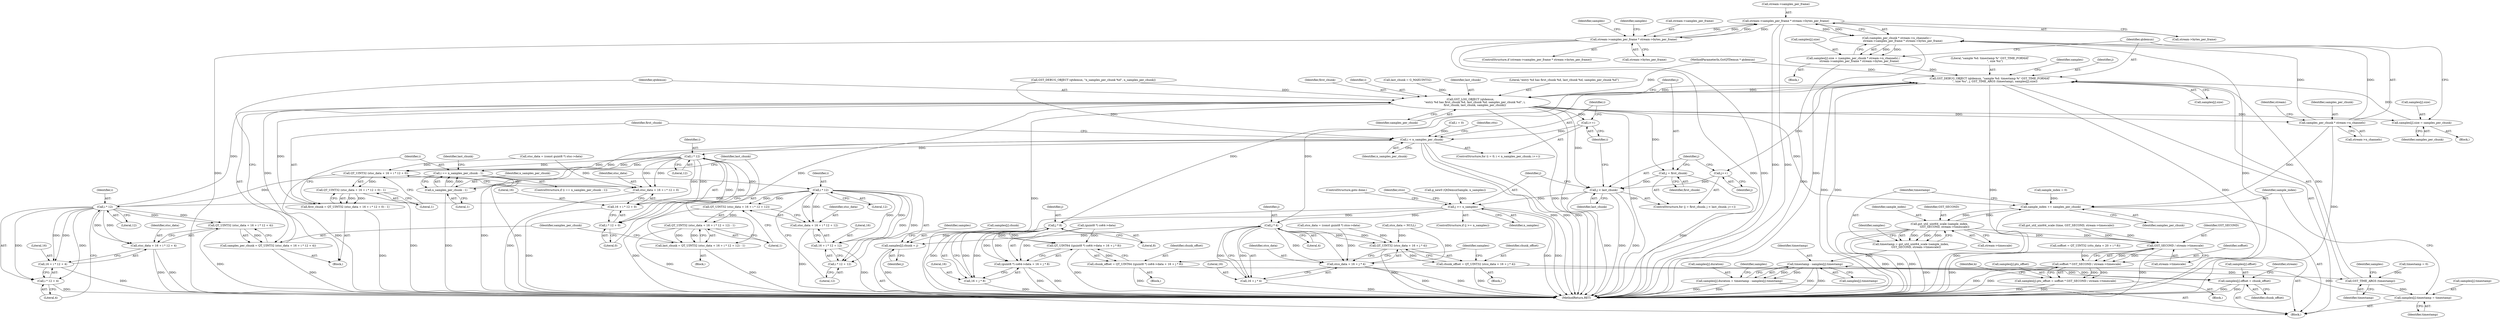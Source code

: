 digraph "0_gstreamer_bdc20b9baf13564d9a061343416395f8f9a92b53@pointer" {
"1000875" [label="(Call,stream->samples_per_frame * stream->bytes_per_frame)"];
"1000855" [label="(Call,stream->samples_per_frame * stream->bytes_per_frame)"];
"1000875" [label="(Call,stream->samples_per_frame * stream->bytes_per_frame)"];
"1000869" [label="(Call,(samples_per_chunk * stream->n_channels) /\n              stream->samples_per_frame * stream->bytes_per_frame)"];
"1000863" [label="(Call,samples[j].size = (samples_per_chunk * stream->n_channels) /\n              stream->samples_per_frame * stream->bytes_per_frame)"];
"1000891" [label="(Call,GST_DEBUG_OBJECT (qtdemux, \"sample %d: timestamp %\" GST_TIME_FORMAT\n            \", size %u\", j, GST_TIME_ARGS (timestamp), samples[j].size))"];
"1000788" [label="(Call,GST_LOG_OBJECT (qtdemux,\n          \"entry %d has first_chunk %d, last_chunk %d, samples_per_chunk %d\", i,\n          first_chunk, last_chunk, samples_per_chunk))"];
"1000730" [label="(Call,i++)"];
"1000727" [label="(Call,i < n_samples_per_chunk)"];
"1000745" [label="(Call,i * 12)"];
"1000739" [label="(Call,QT_UINT32 (stsc_data + 16 + i * 12 + 0))"];
"1000738" [label="(Call,QT_UINT32 (stsc_data + 16 + i * 12 + 0) - 1)"];
"1000736" [label="(Call,first_chunk = QT_UINT32 (stsc_data + 16 + i * 12 + 0) - 1)"];
"1000740" [label="(Call,stsc_data + 16 + i * 12 + 0)"];
"1000742" [label="(Call,16 + i * 12 + 0)"];
"1000744" [label="(Call,i * 12 + 0)"];
"1000751" [label="(Call,i == n_samples_per_chunk - 1)"];
"1000771" [label="(Call,i * 12)"];
"1000765" [label="(Call,QT_UINT32 (stsc_data + 16 + i * 12 + 12))"];
"1000764" [label="(Call,QT_UINT32 (stsc_data + 16 + i * 12 + 12) - 1)"];
"1000762" [label="(Call,last_chunk = QT_UINT32 (stsc_data + 16 + i * 12 + 12) - 1)"];
"1000766" [label="(Call,stsc_data + 16 + i * 12 + 12)"];
"1000768" [label="(Call,16 + i * 12 + 12)"];
"1000770" [label="(Call,i * 12 + 12)"];
"1000784" [label="(Call,i * 12)"];
"1000778" [label="(Call,QT_UINT32 (stsc_data + 16 + i * 12 + 4))"];
"1000776" [label="(Call,samples_per_chunk = QT_UINT32 (stsc_data + 16 + i * 12 + 4))"];
"1000779" [label="(Call,stsc_data + 16 + i * 12 + 4)"];
"1000781" [label="(Call,16 + i * 12 + 4)"];
"1000783" [label="(Call,i * 12 + 4)"];
"1000753" [label="(Call,n_samples_per_chunk - 1)"];
"1000796" [label="(Call,j = first_chunk)"];
"1000799" [label="(Call,j < last_chunk)"];
"1000807" [label="(Call,j >= n_samples)"];
"1000821" [label="(Call,j * 4)"];
"1000816" [label="(Call,QT_UINT32 (stco_data + 16 + j * 4))"];
"1000814" [label="(Call,chunk_offset = QT_UINT32 (stco_data + 16 + j * 4))"];
"1000847" [label="(Call,samples[j].offset = chunk_offset)"];
"1000817" [label="(Call,stco_data + 16 + j * 4)"];
"1000819" [label="(Call,16 + j * 4)"];
"1000840" [label="(Call,samples[j].chunk = j)"];
"1000837" [label="(Call,j * 8)"];
"1000828" [label="(Call,QT_UINT64 ((guint8 *) co64->data + 16 + j * 8))"];
"1000826" [label="(Call,chunk_offset = QT_UINT64 ((guint8 *) co64->data + 16 + j * 8))"];
"1000829" [label="(Call,(guint8 *) co64->data + 16 + j * 8)"];
"1000835" [label="(Call,16 + j * 8)"];
"1000870" [label="(Call,samples_per_chunk * stream->n_channels)"];
"1000909" [label="(Call,sample_index += samples_per_chunk)"];
"1000914" [label="(Call,gst_util_uint64_scale (sample_index,\n            GST_SECOND, stream->timescale))"];
"1000912" [label="(Call,timestamp = gst_util_uint64_scale (sample_index,\n            GST_SECOND, stream->timescale))"];
"1000926" [label="(Call,timestamp - samples[j].timestamp)"];
"1000895" [label="(Call,GST_TIME_ARGS (timestamp))"];
"1000902" [label="(Call,samples[j].timestamp = timestamp)"];
"1000920" [label="(Call,samples[j].duration = timestamp - samples[j].timestamp)"];
"1001025" [label="(Call,GST_SECOND / stream->timescale)"];
"1001023" [label="(Call,soffset * GST_SECOND / stream->timescale)"];
"1001017" [label="(Call,samples[j].pts_offset = soffset * GST_SECOND / stream->timescale)"];
"1000884" [label="(Call,samples[j].size = samples_per_chunk)"];
"1000802" [label="(Call,j++)"];
"1001017" [label="(Call,samples[j].pts_offset = soffset * GST_SECOND / stream->timescale)"];
"1000869" [label="(Call,(samples_per_chunk * stream->n_channels) /\n              stream->samples_per_frame * stream->bytes_per_frame)"];
"1000790" [label="(Literal,\"entry %d has first_chunk %d, last_chunk %d, samples_per_chunk %d\")"];
"1000780" [label="(Identifier,stsc_data)"];
"1000816" [label="(Call,QT_UINT32 (stco_data + 16 + j * 4))"];
"1000915" [label="(Identifier,sample_index)"];
"1000923" [label="(Identifier,samples)"];
"1000777" [label="(Identifier,samples_per_chunk)"];
"1000772" [label="(Identifier,i)"];
"1000830" [label="(Call,(guint8 *) co64->data)"];
"1000818" [label="(Identifier,stco_data)"];
"1000899" [label="(Identifier,samples)"];
"1000875" [label="(Call,stream->samples_per_frame * stream->bytes_per_frame)"];
"1000750" [label="(ControlStructure,if (i == n_samples_per_chunk - 1))"];
"1000717" [label="(Call,sample_index = 0)"];
"1000795" [label="(ControlStructure,for (j = first_chunk; j < last_chunk; j++))"];
"1001026" [label="(Identifier,GST_SECOND)"];
"1000854" [label="(ControlStructure,if (stream->samples_per_frame * stream->bytes_per_frame))"];
"1000699" [label="(Call,g_new0 (QtDemuxSample, n_samples))"];
"1000917" [label="(Call,stream->timescale)"];
"1000994" [label="(Call,soffset = QT_UINT32 (ctts_data + 20 + i * 8))"];
"1000887" [label="(Identifier,samples)"];
"1000810" [label="(ControlStructure,goto done;)"];
"1000804" [label="(Block,)"];
"1000903" [label="(Call,samples[j].timestamp)"];
"1000892" [label="(Identifier,qtdemux)"];
"1000853" [label="(Identifier,chunk_offset)"];
"1000801" [label="(Identifier,last_chunk)"];
"1000843" [label="(Identifier,samples)"];
"1000909" [label="(Call,sample_index += samples_per_chunk)"];
"1000876" [label="(Call,stream->samples_per_frame)"];
"1000789" [label="(Identifier,qtdemux)"];
"1000771" [label="(Call,i * 12)"];
"1000840" [label="(Call,samples[j].chunk = j)"];
"1000794" [label="(Identifier,samples_per_chunk)"];
"1000817" [label="(Call,stco_data + 16 + j * 4)"];
"1000118" [label="(MethodParameterIn,GstQTDemux * qtdemux)"];
"1000806" [label="(ControlStructure,if (j >= n_samples))"];
"1000847" [label="(Call,samples[j].offset = chunk_offset)"];
"1000820" [label="(Literal,16)"];
"1001018" [label="(Call,samples[j].pts_offset)"];
"1000755" [label="(Literal,1)"];
"1000736" [label="(Call,first_chunk = QT_UINT32 (stsc_data + 16 + i * 12 + 0) - 1)"];
"1000723" [label="(ControlStructure,for (i = 0; i < n_samples_per_chunk; i++))"];
"1000732" [label="(Block,)"];
"1000814" [label="(Call,chunk_offset = QT_UINT32 (stco_data + 16 + j * 4))"];
"1000895" [label="(Call,GST_TIME_ARGS (timestamp))"];
"1000913" [label="(Identifier,timestamp)"];
"1000863" [label="(Call,samples[j].size = (samples_per_chunk * stream->n_channels) /\n              stream->samples_per_frame * stream->bytes_per_frame)"];
"1000793" [label="(Identifier,last_chunk)"];
"1000897" [label="(Call,samples[j].size)"];
"1000782" [label="(Literal,16)"];
"1000784" [label="(Call,i * 12)"];
"1000835" [label="(Call,16 + j * 8)"];
"1000761" [label="(Block,)"];
"1000902" [label="(Call,samples[j].timestamp = timestamp)"];
"1000742" [label="(Call,16 + i * 12 + 0)"];
"1000862" [label="(Block,)"];
"1000916" [label="(Identifier,GST_SECOND)"];
"1000767" [label="(Identifier,stsc_data)"];
"1000731" [label="(Identifier,i)"];
"1000769" [label="(Literal,16)"];
"1000752" [label="(Identifier,i)"];
"1000746" [label="(Identifier,i)"];
"1000826" [label="(Call,chunk_offset = QT_UINT64 ((guint8 *) co64->data + 16 + j * 8))"];
"1000770" [label="(Call,i * 12 + 12)"];
"1000797" [label="(Identifier,j)"];
"1001024" [label="(Identifier,soffset)"];
"1000743" [label="(Literal,16)"];
"1000905" [label="(Identifier,samples)"];
"1000846" [label="(Identifier,j)"];
"1000890" [label="(Identifier,samples_per_chunk)"];
"1000921" [label="(Call,samples[j].duration)"];
"1000762" [label="(Call,last_chunk = QT_UINT32 (stsc_data + 16 + i * 12 + 12) - 1)"];
"1000739" [label="(Call,QT_UINT32 (stsc_data + 16 + i * 12 + 0))"];
"1000912" [label="(Call,timestamp = gst_util_uint64_scale (sample_index,\n            GST_SECOND, stream->timescale))"];
"1000872" [label="(Call,stream->n_channels)"];
"1000792" [label="(Identifier,first_chunk)"];
"1000812" [label="(Identifier,stco)"];
"1001025" [label="(Call,GST_SECOND / stream->timescale)"];
"1000841" [label="(Call,samples[j].chunk)"];
"1000773" [label="(Literal,12)"];
"1000774" [label="(Literal,12)"];
"1000753" [label="(Call,n_samples_per_chunk - 1)"];
"1000850" [label="(Identifier,samples)"];
"1000786" [label="(Literal,12)"];
"1000800" [label="(Identifier,j)"];
"1000825" [label="(Block,)"];
"1000727" [label="(Call,i < n_samples_per_chunk)"];
"1000741" [label="(Identifier,stsc_data)"];
"1000798" [label="(Identifier,first_chunk)"];
"1000808" [label="(Identifier,j)"];
"1000827" [label="(Identifier,chunk_offset)"];
"1001044" [label="(MethodReturn,RET)"];
"1000891" [label="(Call,GST_DEBUG_OBJECT (qtdemux, \"sample %d: timestamp %\" GST_TIME_FORMAT\n            \", size %u\", j, GST_TIME_ARGS (timestamp), samples[j].size))"];
"1000828" [label="(Call,QT_UINT64 ((guint8 *) co64->data + 16 + j * 8))"];
"1000942" [label="(Identifier,ctts)"];
"1000188" [label="(Call,stco_data = (const guint8 *) stco->data)"];
"1000713" [label="(Call,GST_DEBUG_OBJECT (qtdemux, \"n_samples_per_chunk %d\", n_samples_per_chunk))"];
"1000926" [label="(Call,timestamp - samples[j].timestamp)"];
"1000737" [label="(Identifier,first_chunk)"];
"1000729" [label="(Identifier,n_samples_per_chunk)"];
"1000783" [label="(Call,i * 12 + 4)"];
"1000567" [label="(Call,gst_util_uint64_scale (time, GST_SECOND, stream->timescale))"];
"1000738" [label="(Call,QT_UINT32 (stsc_data + 16 + i * 12 + 0) - 1)"];
"1000819" [label="(Call,16 + j * 4)"];
"1000822" [label="(Identifier,j)"];
"1000807" [label="(Call,j >= n_samples)"];
"1000927" [label="(Identifier,timestamp)"];
"1000778" [label="(Call,QT_UINT32 (stsc_data + 16 + i * 12 + 4))"];
"1000855" [label="(Call,stream->samples_per_frame * stream->bytes_per_frame)"];
"1000871" [label="(Identifier,samples_per_chunk)"];
"1000775" [label="(Literal,1)"];
"1000866" [label="(Identifier,samples)"];
"1000896" [label="(Identifier,timestamp)"];
"1000153" [label="(Call,stsc_data = (const guint8 *) stsc->data)"];
"1000758" [label="(Identifier,last_chunk)"];
"1000796" [label="(Call,j = first_chunk)"];
"1000728" [label="(Identifier,i)"];
"1000823" [label="(Literal,4)"];
"1000791" [label="(Identifier,i)"];
"1000799" [label="(Call,j < last_chunk)"];
"1000757" [label="(Call,last_chunk = G_MAXUINT32)"];
"1000914" [label="(Call,gst_util_uint64_scale (sample_index,\n            GST_SECOND, stream->timescale))"];
"1000766" [label="(Call,stsc_data + 16 + i * 12 + 12)"];
"1000920" [label="(Call,samples[j].duration = timestamp - samples[j].timestamp)"];
"1000936" [label="(Identifier,samples)"];
"1000877" [label="(Identifier,stream)"];
"1000883" [label="(Block,)"];
"1000864" [label="(Call,samples[j].size)"];
"1000839" [label="(Literal,8)"];
"1000197" [label="(Call,stco_data = NULL)"];
"1000768" [label="(Call,16 + i * 12 + 12)"];
"1000779" [label="(Call,stsc_data + 16 + i * 12 + 4)"];
"1000809" [label="(Identifier,n_samples)"];
"1000765" [label="(Call,QT_UINT32 (stsc_data + 16 + i * 12 + 12))"];
"1000781" [label="(Call,16 + i * 12 + 4)"];
"1000911" [label="(Identifier,samples_per_chunk)"];
"1000821" [label="(Call,j * 4)"];
"1000749" [label="(Literal,1)"];
"1000745" [label="(Call,i * 12)"];
"1000894" [label="(Identifier,j)"];
"1000785" [label="(Identifier,i)"];
"1000720" [label="(Call,timestamp = 0)"];
"1000870" [label="(Call,samples_per_chunk * stream->n_channels)"];
"1000730" [label="(Call,i++)"];
"1000856" [label="(Call,stream->samples_per_frame)"];
"1000813" [label="(Block,)"];
"1000803" [label="(Identifier,j)"];
"1000754" [label="(Identifier,n_samples_per_chunk)"];
"1000848" [label="(Call,samples[j].offset)"];
"1000724" [label="(Call,i = 0)"];
"1000747" [label="(Literal,12)"];
"1000751" [label="(Call,i == n_samples_per_chunk - 1)"];
"1000836" [label="(Literal,16)"];
"1000884" [label="(Call,samples[j].size = samples_per_chunk)"];
"1000776" [label="(Call,samples_per_chunk = QT_UINT32 (stsc_data + 16 + i * 12 + 4))"];
"1000859" [label="(Call,stream->bytes_per_frame)"];
"1000893" [label="(Literal,\"sample %d: timestamp %\" GST_TIME_FORMAT\n            \", size %u\")"];
"1000838" [label="(Identifier,j)"];
"1001013" [label="(Identifier,k)"];
"1000908" [label="(Identifier,timestamp)"];
"1000802" [label="(Call,j++)"];
"1000879" [label="(Call,stream->bytes_per_frame)"];
"1000788" [label="(Call,GST_LOG_OBJECT (qtdemux,\n          \"entry %d has first_chunk %d, last_chunk %d, samples_per_chunk %d\", i,\n          first_chunk, last_chunk, samples_per_chunk))"];
"1000815" [label="(Identifier,chunk_offset)"];
"1000857" [label="(Identifier,stream)"];
"1000763" [label="(Identifier,last_chunk)"];
"1000910" [label="(Identifier,sample_index)"];
"1001023" [label="(Call,soffset * GST_SECOND / stream->timescale)"];
"1000787" [label="(Literal,4)"];
"1000928" [label="(Call,samples[j].timestamp)"];
"1000748" [label="(Literal,0)"];
"1000885" [label="(Call,samples[j].size)"];
"1000829" [label="(Call,(guint8 *) co64->data + 16 + j * 8)"];
"1001027" [label="(Call,stream->timescale)"];
"1001016" [label="(Block,)"];
"1000837" [label="(Call,j * 8)"];
"1000744" [label="(Call,i * 12 + 0)"];
"1000764" [label="(Call,QT_UINT32 (stsc_data + 16 + i * 12 + 12) - 1)"];
"1000740" [label="(Call,stsc_data + 16 + i * 12 + 0)"];
"1000875" -> "1000869"  [label="AST: "];
"1000875" -> "1000879"  [label="CFG: "];
"1000876" -> "1000875"  [label="AST: "];
"1000879" -> "1000875"  [label="AST: "];
"1000869" -> "1000875"  [label="CFG: "];
"1000875" -> "1001044"  [label="DDG: "];
"1000875" -> "1001044"  [label="DDG: "];
"1000875" -> "1000855"  [label="DDG: "];
"1000875" -> "1000855"  [label="DDG: "];
"1000875" -> "1000869"  [label="DDG: "];
"1000875" -> "1000869"  [label="DDG: "];
"1000855" -> "1000875"  [label="DDG: "];
"1000855" -> "1000875"  [label="DDG: "];
"1000855" -> "1000854"  [label="AST: "];
"1000855" -> "1000859"  [label="CFG: "];
"1000856" -> "1000855"  [label="AST: "];
"1000859" -> "1000855"  [label="AST: "];
"1000866" -> "1000855"  [label="CFG: "];
"1000887" -> "1000855"  [label="CFG: "];
"1000855" -> "1001044"  [label="DDG: "];
"1000855" -> "1001044"  [label="DDG: "];
"1000855" -> "1001044"  [label="DDG: "];
"1000869" -> "1000863"  [label="AST: "];
"1000870" -> "1000869"  [label="AST: "];
"1000863" -> "1000869"  [label="CFG: "];
"1000869" -> "1001044"  [label="DDG: "];
"1000869" -> "1001044"  [label="DDG: "];
"1000869" -> "1000863"  [label="DDG: "];
"1000869" -> "1000863"  [label="DDG: "];
"1000870" -> "1000869"  [label="DDG: "];
"1000870" -> "1000869"  [label="DDG: "];
"1000863" -> "1000862"  [label="AST: "];
"1000864" -> "1000863"  [label="AST: "];
"1000892" -> "1000863"  [label="CFG: "];
"1000863" -> "1001044"  [label="DDG: "];
"1000863" -> "1000891"  [label="DDG: "];
"1000891" -> "1000804"  [label="AST: "];
"1000891" -> "1000897"  [label="CFG: "];
"1000892" -> "1000891"  [label="AST: "];
"1000893" -> "1000891"  [label="AST: "];
"1000894" -> "1000891"  [label="AST: "];
"1000895" -> "1000891"  [label="AST: "];
"1000897" -> "1000891"  [label="AST: "];
"1000905" -> "1000891"  [label="CFG: "];
"1000891" -> "1001044"  [label="DDG: "];
"1000891" -> "1001044"  [label="DDG: "];
"1000891" -> "1001044"  [label="DDG: "];
"1000891" -> "1001044"  [label="DDG: "];
"1000891" -> "1000788"  [label="DDG: "];
"1000891" -> "1000802"  [label="DDG: "];
"1000788" -> "1000891"  [label="DDG: "];
"1000118" -> "1000891"  [label="DDG: "];
"1000837" -> "1000891"  [label="DDG: "];
"1000821" -> "1000891"  [label="DDG: "];
"1000895" -> "1000891"  [label="DDG: "];
"1000884" -> "1000891"  [label="DDG: "];
"1000788" -> "1000732"  [label="AST: "];
"1000788" -> "1000794"  [label="CFG: "];
"1000789" -> "1000788"  [label="AST: "];
"1000790" -> "1000788"  [label="AST: "];
"1000791" -> "1000788"  [label="AST: "];
"1000792" -> "1000788"  [label="AST: "];
"1000793" -> "1000788"  [label="AST: "];
"1000794" -> "1000788"  [label="AST: "];
"1000797" -> "1000788"  [label="CFG: "];
"1000788" -> "1001044"  [label="DDG: "];
"1000788" -> "1001044"  [label="DDG: "];
"1000788" -> "1001044"  [label="DDG: "];
"1000788" -> "1001044"  [label="DDG: "];
"1000788" -> "1000730"  [label="DDG: "];
"1000713" -> "1000788"  [label="DDG: "];
"1000118" -> "1000788"  [label="DDG: "];
"1000784" -> "1000788"  [label="DDG: "];
"1000736" -> "1000788"  [label="DDG: "];
"1000757" -> "1000788"  [label="DDG: "];
"1000762" -> "1000788"  [label="DDG: "];
"1000776" -> "1000788"  [label="DDG: "];
"1000788" -> "1000796"  [label="DDG: "];
"1000788" -> "1000799"  [label="DDG: "];
"1000788" -> "1000870"  [label="DDG: "];
"1000788" -> "1000884"  [label="DDG: "];
"1000788" -> "1000909"  [label="DDG: "];
"1000730" -> "1000723"  [label="AST: "];
"1000730" -> "1000731"  [label="CFG: "];
"1000731" -> "1000730"  [label="AST: "];
"1000728" -> "1000730"  [label="CFG: "];
"1000730" -> "1000727"  [label="DDG: "];
"1000727" -> "1000723"  [label="AST: "];
"1000727" -> "1000729"  [label="CFG: "];
"1000728" -> "1000727"  [label="AST: "];
"1000729" -> "1000727"  [label="AST: "];
"1000737" -> "1000727"  [label="CFG: "];
"1000942" -> "1000727"  [label="CFG: "];
"1000727" -> "1001044"  [label="DDG: "];
"1000727" -> "1001044"  [label="DDG: "];
"1000727" -> "1001044"  [label="DDG: "];
"1000724" -> "1000727"  [label="DDG: "];
"1000753" -> "1000727"  [label="DDG: "];
"1000713" -> "1000727"  [label="DDG: "];
"1000727" -> "1000745"  [label="DDG: "];
"1000727" -> "1000753"  [label="DDG: "];
"1000745" -> "1000744"  [label="AST: "];
"1000745" -> "1000747"  [label="CFG: "];
"1000746" -> "1000745"  [label="AST: "];
"1000747" -> "1000745"  [label="AST: "];
"1000748" -> "1000745"  [label="CFG: "];
"1000745" -> "1000739"  [label="DDG: "];
"1000745" -> "1000739"  [label="DDG: "];
"1000745" -> "1000740"  [label="DDG: "];
"1000745" -> "1000740"  [label="DDG: "];
"1000745" -> "1000742"  [label="DDG: "];
"1000745" -> "1000742"  [label="DDG: "];
"1000745" -> "1000744"  [label="DDG: "];
"1000745" -> "1000744"  [label="DDG: "];
"1000745" -> "1000751"  [label="DDG: "];
"1000739" -> "1000738"  [label="AST: "];
"1000739" -> "1000740"  [label="CFG: "];
"1000740" -> "1000739"  [label="AST: "];
"1000749" -> "1000739"  [label="CFG: "];
"1000739" -> "1001044"  [label="DDG: "];
"1000739" -> "1000738"  [label="DDG: "];
"1000153" -> "1000739"  [label="DDG: "];
"1000738" -> "1000736"  [label="AST: "];
"1000738" -> "1000749"  [label="CFG: "];
"1000749" -> "1000738"  [label="AST: "];
"1000736" -> "1000738"  [label="CFG: "];
"1000738" -> "1001044"  [label="DDG: "];
"1000738" -> "1000736"  [label="DDG: "];
"1000738" -> "1000736"  [label="DDG: "];
"1000736" -> "1000732"  [label="AST: "];
"1000737" -> "1000736"  [label="AST: "];
"1000752" -> "1000736"  [label="CFG: "];
"1000736" -> "1001044"  [label="DDG: "];
"1000740" -> "1000742"  [label="CFG: "];
"1000741" -> "1000740"  [label="AST: "];
"1000742" -> "1000740"  [label="AST: "];
"1000740" -> "1001044"  [label="DDG: "];
"1000153" -> "1000740"  [label="DDG: "];
"1000742" -> "1000744"  [label="CFG: "];
"1000743" -> "1000742"  [label="AST: "];
"1000744" -> "1000742"  [label="AST: "];
"1000742" -> "1001044"  [label="DDG: "];
"1000744" -> "1000748"  [label="CFG: "];
"1000748" -> "1000744"  [label="AST: "];
"1000751" -> "1000750"  [label="AST: "];
"1000751" -> "1000753"  [label="CFG: "];
"1000752" -> "1000751"  [label="AST: "];
"1000753" -> "1000751"  [label="AST: "];
"1000758" -> "1000751"  [label="CFG: "];
"1000763" -> "1000751"  [label="CFG: "];
"1000751" -> "1001044"  [label="DDG: "];
"1000751" -> "1001044"  [label="DDG: "];
"1000753" -> "1000751"  [label="DDG: "];
"1000753" -> "1000751"  [label="DDG: "];
"1000751" -> "1000771"  [label="DDG: "];
"1000751" -> "1000784"  [label="DDG: "];
"1000771" -> "1000770"  [label="AST: "];
"1000771" -> "1000773"  [label="CFG: "];
"1000772" -> "1000771"  [label="AST: "];
"1000773" -> "1000771"  [label="AST: "];
"1000774" -> "1000771"  [label="CFG: "];
"1000771" -> "1000765"  [label="DDG: "];
"1000771" -> "1000765"  [label="DDG: "];
"1000771" -> "1000766"  [label="DDG: "];
"1000771" -> "1000766"  [label="DDG: "];
"1000771" -> "1000768"  [label="DDG: "];
"1000771" -> "1000768"  [label="DDG: "];
"1000771" -> "1000770"  [label="DDG: "];
"1000771" -> "1000770"  [label="DDG: "];
"1000771" -> "1000784"  [label="DDG: "];
"1000765" -> "1000764"  [label="AST: "];
"1000765" -> "1000766"  [label="CFG: "];
"1000766" -> "1000765"  [label="AST: "];
"1000775" -> "1000765"  [label="CFG: "];
"1000765" -> "1001044"  [label="DDG: "];
"1000765" -> "1000764"  [label="DDG: "];
"1000764" -> "1000762"  [label="AST: "];
"1000764" -> "1000775"  [label="CFG: "];
"1000775" -> "1000764"  [label="AST: "];
"1000762" -> "1000764"  [label="CFG: "];
"1000764" -> "1001044"  [label="DDG: "];
"1000764" -> "1000762"  [label="DDG: "];
"1000764" -> "1000762"  [label="DDG: "];
"1000762" -> "1000761"  [label="AST: "];
"1000763" -> "1000762"  [label="AST: "];
"1000777" -> "1000762"  [label="CFG: "];
"1000762" -> "1001044"  [label="DDG: "];
"1000766" -> "1000768"  [label="CFG: "];
"1000767" -> "1000766"  [label="AST: "];
"1000768" -> "1000766"  [label="AST: "];
"1000766" -> "1001044"  [label="DDG: "];
"1000768" -> "1000770"  [label="CFG: "];
"1000769" -> "1000768"  [label="AST: "];
"1000770" -> "1000768"  [label="AST: "];
"1000768" -> "1001044"  [label="DDG: "];
"1000770" -> "1000774"  [label="CFG: "];
"1000774" -> "1000770"  [label="AST: "];
"1000784" -> "1000783"  [label="AST: "];
"1000784" -> "1000786"  [label="CFG: "];
"1000785" -> "1000784"  [label="AST: "];
"1000786" -> "1000784"  [label="AST: "];
"1000787" -> "1000784"  [label="CFG: "];
"1000784" -> "1000778"  [label="DDG: "];
"1000784" -> "1000778"  [label="DDG: "];
"1000784" -> "1000779"  [label="DDG: "];
"1000784" -> "1000779"  [label="DDG: "];
"1000784" -> "1000781"  [label="DDG: "];
"1000784" -> "1000781"  [label="DDG: "];
"1000784" -> "1000783"  [label="DDG: "];
"1000784" -> "1000783"  [label="DDG: "];
"1000778" -> "1000776"  [label="AST: "];
"1000778" -> "1000779"  [label="CFG: "];
"1000779" -> "1000778"  [label="AST: "];
"1000776" -> "1000778"  [label="CFG: "];
"1000778" -> "1001044"  [label="DDG: "];
"1000778" -> "1000776"  [label="DDG: "];
"1000776" -> "1000732"  [label="AST: "];
"1000777" -> "1000776"  [label="AST: "];
"1000789" -> "1000776"  [label="CFG: "];
"1000776" -> "1001044"  [label="DDG: "];
"1000779" -> "1000781"  [label="CFG: "];
"1000780" -> "1000779"  [label="AST: "];
"1000781" -> "1000779"  [label="AST: "];
"1000779" -> "1001044"  [label="DDG: "];
"1000779" -> "1001044"  [label="DDG: "];
"1000781" -> "1000783"  [label="CFG: "];
"1000782" -> "1000781"  [label="AST: "];
"1000783" -> "1000781"  [label="AST: "];
"1000781" -> "1001044"  [label="DDG: "];
"1000783" -> "1000787"  [label="CFG: "];
"1000787" -> "1000783"  [label="AST: "];
"1000783" -> "1001044"  [label="DDG: "];
"1000753" -> "1000755"  [label="CFG: "];
"1000754" -> "1000753"  [label="AST: "];
"1000755" -> "1000753"  [label="AST: "];
"1000753" -> "1001044"  [label="DDG: "];
"1000796" -> "1000795"  [label="AST: "];
"1000796" -> "1000798"  [label="CFG: "];
"1000797" -> "1000796"  [label="AST: "];
"1000798" -> "1000796"  [label="AST: "];
"1000800" -> "1000796"  [label="CFG: "];
"1000796" -> "1001044"  [label="DDG: "];
"1000796" -> "1000799"  [label="DDG: "];
"1000799" -> "1000795"  [label="AST: "];
"1000799" -> "1000801"  [label="CFG: "];
"1000800" -> "1000799"  [label="AST: "];
"1000801" -> "1000799"  [label="AST: "];
"1000808" -> "1000799"  [label="CFG: "];
"1000731" -> "1000799"  [label="CFG: "];
"1000799" -> "1001044"  [label="DDG: "];
"1000799" -> "1001044"  [label="DDG: "];
"1000799" -> "1001044"  [label="DDG: "];
"1000802" -> "1000799"  [label="DDG: "];
"1000799" -> "1000807"  [label="DDG: "];
"1000807" -> "1000806"  [label="AST: "];
"1000807" -> "1000809"  [label="CFG: "];
"1000808" -> "1000807"  [label="AST: "];
"1000809" -> "1000807"  [label="AST: "];
"1000810" -> "1000807"  [label="CFG: "];
"1000812" -> "1000807"  [label="CFG: "];
"1000807" -> "1001044"  [label="DDG: "];
"1000807" -> "1001044"  [label="DDG: "];
"1000807" -> "1001044"  [label="DDG: "];
"1000699" -> "1000807"  [label="DDG: "];
"1000807" -> "1000821"  [label="DDG: "];
"1000807" -> "1000837"  [label="DDG: "];
"1000821" -> "1000819"  [label="AST: "];
"1000821" -> "1000823"  [label="CFG: "];
"1000822" -> "1000821"  [label="AST: "];
"1000823" -> "1000821"  [label="AST: "];
"1000819" -> "1000821"  [label="CFG: "];
"1000821" -> "1000816"  [label="DDG: "];
"1000821" -> "1000816"  [label="DDG: "];
"1000821" -> "1000817"  [label="DDG: "];
"1000821" -> "1000817"  [label="DDG: "];
"1000821" -> "1000819"  [label="DDG: "];
"1000821" -> "1000819"  [label="DDG: "];
"1000821" -> "1000840"  [label="DDG: "];
"1000816" -> "1000814"  [label="AST: "];
"1000816" -> "1000817"  [label="CFG: "];
"1000817" -> "1000816"  [label="AST: "];
"1000814" -> "1000816"  [label="CFG: "];
"1000816" -> "1001044"  [label="DDG: "];
"1000816" -> "1000814"  [label="DDG: "];
"1000188" -> "1000816"  [label="DDG: "];
"1000197" -> "1000816"  [label="DDG: "];
"1000814" -> "1000813"  [label="AST: "];
"1000815" -> "1000814"  [label="AST: "];
"1000843" -> "1000814"  [label="CFG: "];
"1000814" -> "1001044"  [label="DDG: "];
"1000814" -> "1000847"  [label="DDG: "];
"1000847" -> "1000804"  [label="AST: "];
"1000847" -> "1000853"  [label="CFG: "];
"1000848" -> "1000847"  [label="AST: "];
"1000853" -> "1000847"  [label="AST: "];
"1000857" -> "1000847"  [label="CFG: "];
"1000847" -> "1001044"  [label="DDG: "];
"1000847" -> "1001044"  [label="DDG: "];
"1000826" -> "1000847"  [label="DDG: "];
"1000817" -> "1000819"  [label="CFG: "];
"1000818" -> "1000817"  [label="AST: "];
"1000819" -> "1000817"  [label="AST: "];
"1000817" -> "1001044"  [label="DDG: "];
"1000817" -> "1001044"  [label="DDG: "];
"1000188" -> "1000817"  [label="DDG: "];
"1000197" -> "1000817"  [label="DDG: "];
"1000820" -> "1000819"  [label="AST: "];
"1000819" -> "1001044"  [label="DDG: "];
"1000840" -> "1000804"  [label="AST: "];
"1000840" -> "1000846"  [label="CFG: "];
"1000841" -> "1000840"  [label="AST: "];
"1000846" -> "1000840"  [label="AST: "];
"1000850" -> "1000840"  [label="CFG: "];
"1000840" -> "1001044"  [label="DDG: "];
"1000837" -> "1000840"  [label="DDG: "];
"1000837" -> "1000835"  [label="AST: "];
"1000837" -> "1000839"  [label="CFG: "];
"1000838" -> "1000837"  [label="AST: "];
"1000839" -> "1000837"  [label="AST: "];
"1000835" -> "1000837"  [label="CFG: "];
"1000837" -> "1000828"  [label="DDG: "];
"1000837" -> "1000828"  [label="DDG: "];
"1000837" -> "1000829"  [label="DDG: "];
"1000837" -> "1000829"  [label="DDG: "];
"1000837" -> "1000835"  [label="DDG: "];
"1000837" -> "1000835"  [label="DDG: "];
"1000828" -> "1000826"  [label="AST: "];
"1000828" -> "1000829"  [label="CFG: "];
"1000829" -> "1000828"  [label="AST: "];
"1000826" -> "1000828"  [label="CFG: "];
"1000828" -> "1001044"  [label="DDG: "];
"1000828" -> "1000826"  [label="DDG: "];
"1000830" -> "1000828"  [label="DDG: "];
"1000826" -> "1000825"  [label="AST: "];
"1000827" -> "1000826"  [label="AST: "];
"1000843" -> "1000826"  [label="CFG: "];
"1000826" -> "1001044"  [label="DDG: "];
"1000829" -> "1000835"  [label="CFG: "];
"1000830" -> "1000829"  [label="AST: "];
"1000835" -> "1000829"  [label="AST: "];
"1000829" -> "1001044"  [label="DDG: "];
"1000829" -> "1001044"  [label="DDG: "];
"1000830" -> "1000829"  [label="DDG: "];
"1000836" -> "1000835"  [label="AST: "];
"1000835" -> "1001044"  [label="DDG: "];
"1000870" -> "1000872"  [label="CFG: "];
"1000871" -> "1000870"  [label="AST: "];
"1000872" -> "1000870"  [label="AST: "];
"1000877" -> "1000870"  [label="CFG: "];
"1000870" -> "1001044"  [label="DDG: "];
"1000870" -> "1000909"  [label="DDG: "];
"1000909" -> "1000804"  [label="AST: "];
"1000909" -> "1000911"  [label="CFG: "];
"1000910" -> "1000909"  [label="AST: "];
"1000911" -> "1000909"  [label="AST: "];
"1000913" -> "1000909"  [label="CFG: "];
"1000909" -> "1001044"  [label="DDG: "];
"1000717" -> "1000909"  [label="DDG: "];
"1000914" -> "1000909"  [label="DDG: "];
"1000909" -> "1000914"  [label="DDG: "];
"1000914" -> "1000912"  [label="AST: "];
"1000914" -> "1000917"  [label="CFG: "];
"1000915" -> "1000914"  [label="AST: "];
"1000916" -> "1000914"  [label="AST: "];
"1000917" -> "1000914"  [label="AST: "];
"1000912" -> "1000914"  [label="CFG: "];
"1000914" -> "1001044"  [label="DDG: "];
"1000914" -> "1001044"  [label="DDG: "];
"1000914" -> "1001044"  [label="DDG: "];
"1000914" -> "1000912"  [label="DDG: "];
"1000914" -> "1000912"  [label="DDG: "];
"1000914" -> "1000912"  [label="DDG: "];
"1000914" -> "1001025"  [label="DDG: "];
"1000914" -> "1001025"  [label="DDG: "];
"1000912" -> "1000804"  [label="AST: "];
"1000913" -> "1000912"  [label="AST: "];
"1000923" -> "1000912"  [label="CFG: "];
"1000912" -> "1001044"  [label="DDG: "];
"1000912" -> "1000926"  [label="DDG: "];
"1000926" -> "1000920"  [label="AST: "];
"1000926" -> "1000928"  [label="CFG: "];
"1000927" -> "1000926"  [label="AST: "];
"1000928" -> "1000926"  [label="AST: "];
"1000920" -> "1000926"  [label="CFG: "];
"1000926" -> "1001044"  [label="DDG: "];
"1000926" -> "1001044"  [label="DDG: "];
"1000926" -> "1000895"  [label="DDG: "];
"1000926" -> "1000920"  [label="DDG: "];
"1000926" -> "1000920"  [label="DDG: "];
"1000902" -> "1000926"  [label="DDG: "];
"1000895" -> "1000896"  [label="CFG: "];
"1000896" -> "1000895"  [label="AST: "];
"1000899" -> "1000895"  [label="CFG: "];
"1000720" -> "1000895"  [label="DDG: "];
"1000895" -> "1000902"  [label="DDG: "];
"1000902" -> "1000804"  [label="AST: "];
"1000902" -> "1000908"  [label="CFG: "];
"1000903" -> "1000902"  [label="AST: "];
"1000908" -> "1000902"  [label="AST: "];
"1000910" -> "1000902"  [label="CFG: "];
"1000920" -> "1000804"  [label="AST: "];
"1000921" -> "1000920"  [label="AST: "];
"1000936" -> "1000920"  [label="CFG: "];
"1000920" -> "1001044"  [label="DDG: "];
"1000920" -> "1001044"  [label="DDG: "];
"1001025" -> "1001023"  [label="AST: "];
"1001025" -> "1001027"  [label="CFG: "];
"1001026" -> "1001025"  [label="AST: "];
"1001027" -> "1001025"  [label="AST: "];
"1001023" -> "1001025"  [label="CFG: "];
"1001025" -> "1001044"  [label="DDG: "];
"1001025" -> "1001044"  [label="DDG: "];
"1001025" -> "1001023"  [label="DDG: "];
"1001025" -> "1001023"  [label="DDG: "];
"1000567" -> "1001025"  [label="DDG: "];
"1000567" -> "1001025"  [label="DDG: "];
"1001023" -> "1001017"  [label="AST: "];
"1001024" -> "1001023"  [label="AST: "];
"1001017" -> "1001023"  [label="CFG: "];
"1001023" -> "1001044"  [label="DDG: "];
"1001023" -> "1001044"  [label="DDG: "];
"1001023" -> "1001017"  [label="DDG: "];
"1001023" -> "1001017"  [label="DDG: "];
"1000994" -> "1001023"  [label="DDG: "];
"1001017" -> "1001016"  [label="AST: "];
"1001018" -> "1001017"  [label="AST: "];
"1001013" -> "1001017"  [label="CFG: "];
"1001017" -> "1001044"  [label="DDG: "];
"1001017" -> "1001044"  [label="DDG: "];
"1000884" -> "1000883"  [label="AST: "];
"1000884" -> "1000890"  [label="CFG: "];
"1000885" -> "1000884"  [label="AST: "];
"1000890" -> "1000884"  [label="AST: "];
"1000892" -> "1000884"  [label="CFG: "];
"1000802" -> "1000795"  [label="AST: "];
"1000802" -> "1000803"  [label="CFG: "];
"1000803" -> "1000802"  [label="AST: "];
"1000800" -> "1000802"  [label="CFG: "];
}
